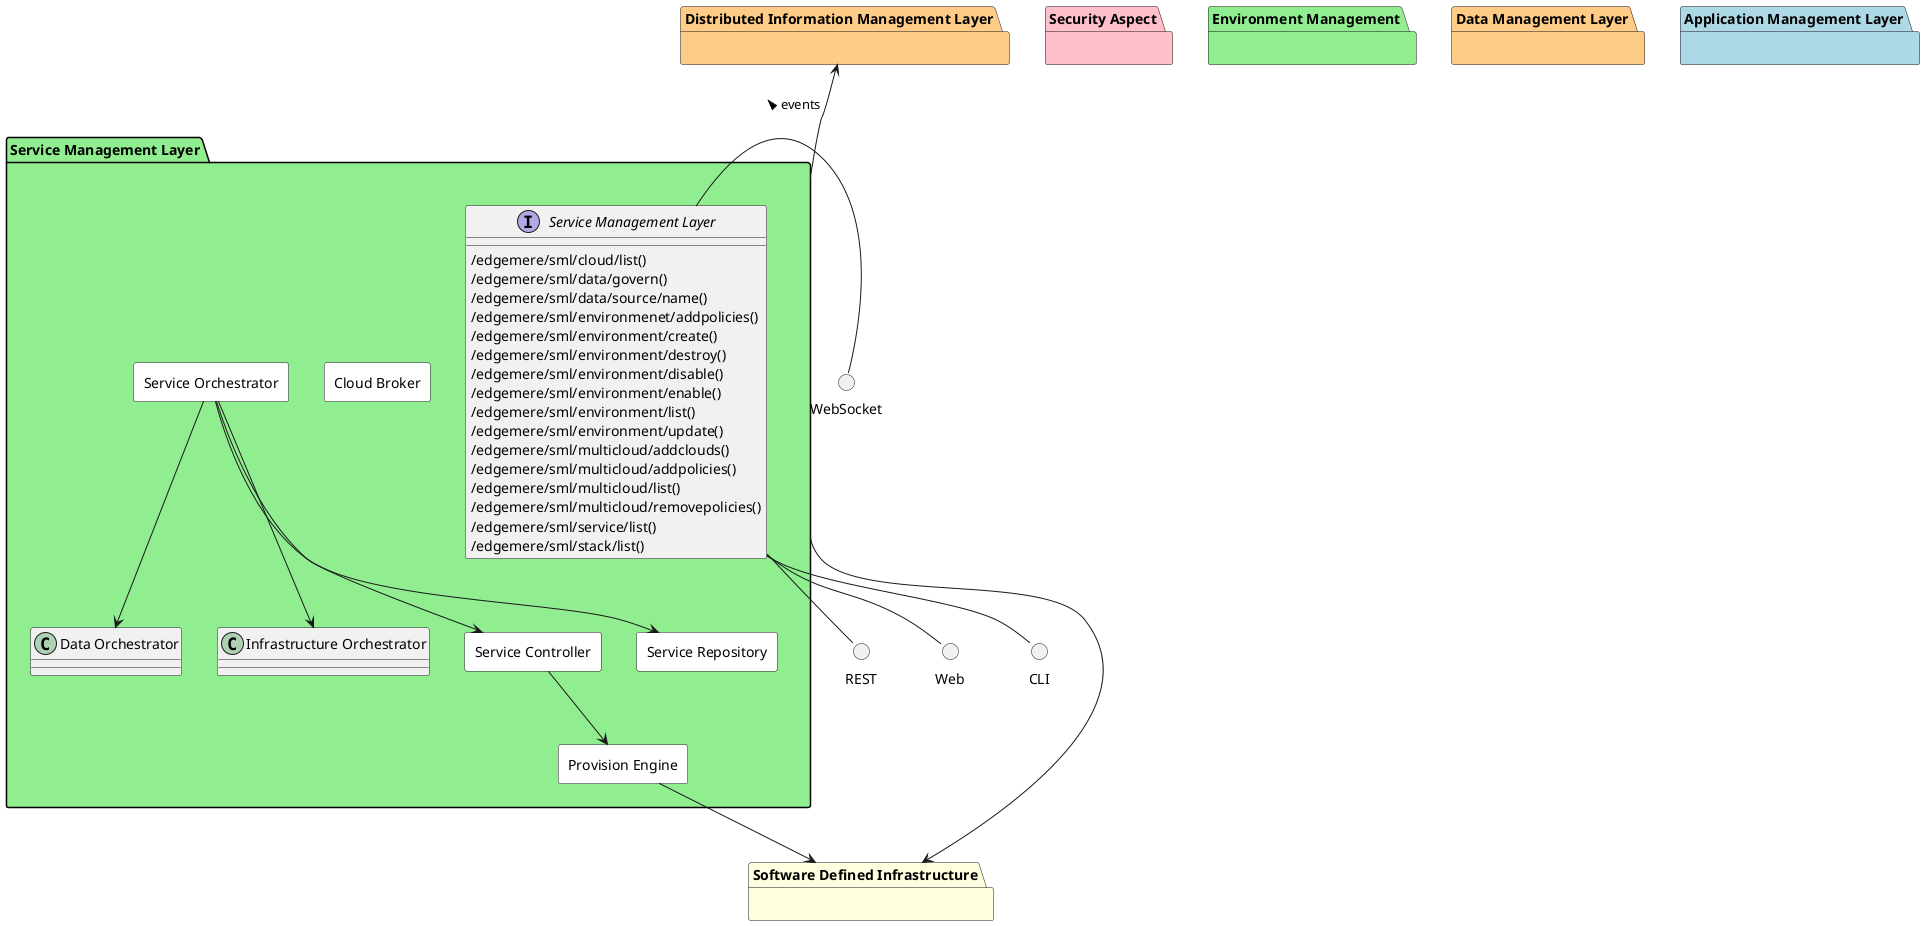 @startuml


package "Software Defined Infrastructure" #lightyellow {

}

package "Distributed Information Management Layer" #ffcc88 {

}

package "Security Aspect" #pink {

}

package "Service Management Layer" #lightgreen {

}

package "Environment Management" #lightgreen {

}

package "Data Management Layer" #ffcc88 {

}

package "Application Management Layer" #lightblue {

}


package "Service Management Layer" #lightgreen {

    interface "Service Management Layer" as i {
    
            /edgemere/sml/cloud/list()
            /edgemere/sml/data/govern()
            /edgemere/sml/data/source/name()
            /edgemere/sml/environmenet/addpolicies()
            /edgemere/sml/environment/create()
            /edgemere/sml/environment/destroy()
            /edgemere/sml/environment/disable()
            /edgemere/sml/environment/enable()
            /edgemere/sml/environment/list()
            /edgemere/sml/environment/update()
            /edgemere/sml/multicloud/addclouds()
            /edgemere/sml/multicloud/addpolicies()
            /edgemere/sml/multicloud/list()
            /edgemere/sml/multicloud/removepolicies()
            /edgemere/sml/service/list()
            /edgemere/sml/stack/list()
    
    }
}

circle REST
circle Web
circle CLI
circle WebSocket

i -down- Web
i -down- CLI
i -down- REST
WebSocket -left- i: events >

package "Service Management Layer" #lightgreen {


rectangle "Cloud Broker" #white {
}

rectangle "Provision Engine" #white {
}

rectangle "Service Controller" #white {
}

rectangle "Service Orchestrator" #white {
}

rectangle "Service Repository" #white {
}

    "Provision Engine" --> "Software Defined Infrastructure"
    
    "Service Controller" --> "Provision Engine"
    
    "Service Orchestrator" --> "Service Controller"
    
    "Service Orchestrator" --> "Service Repository"
    
    "Service Orchestrator" --> "Data Orchestrator"
    
    "Service Orchestrator" --> "Infrastructure Orchestrator"
    
}


    "Software Defined Infrastructure" <-- "Service Management Layer"

    "Distributed Information Management Layer" <-- "Service Management Layer"


@enduml
